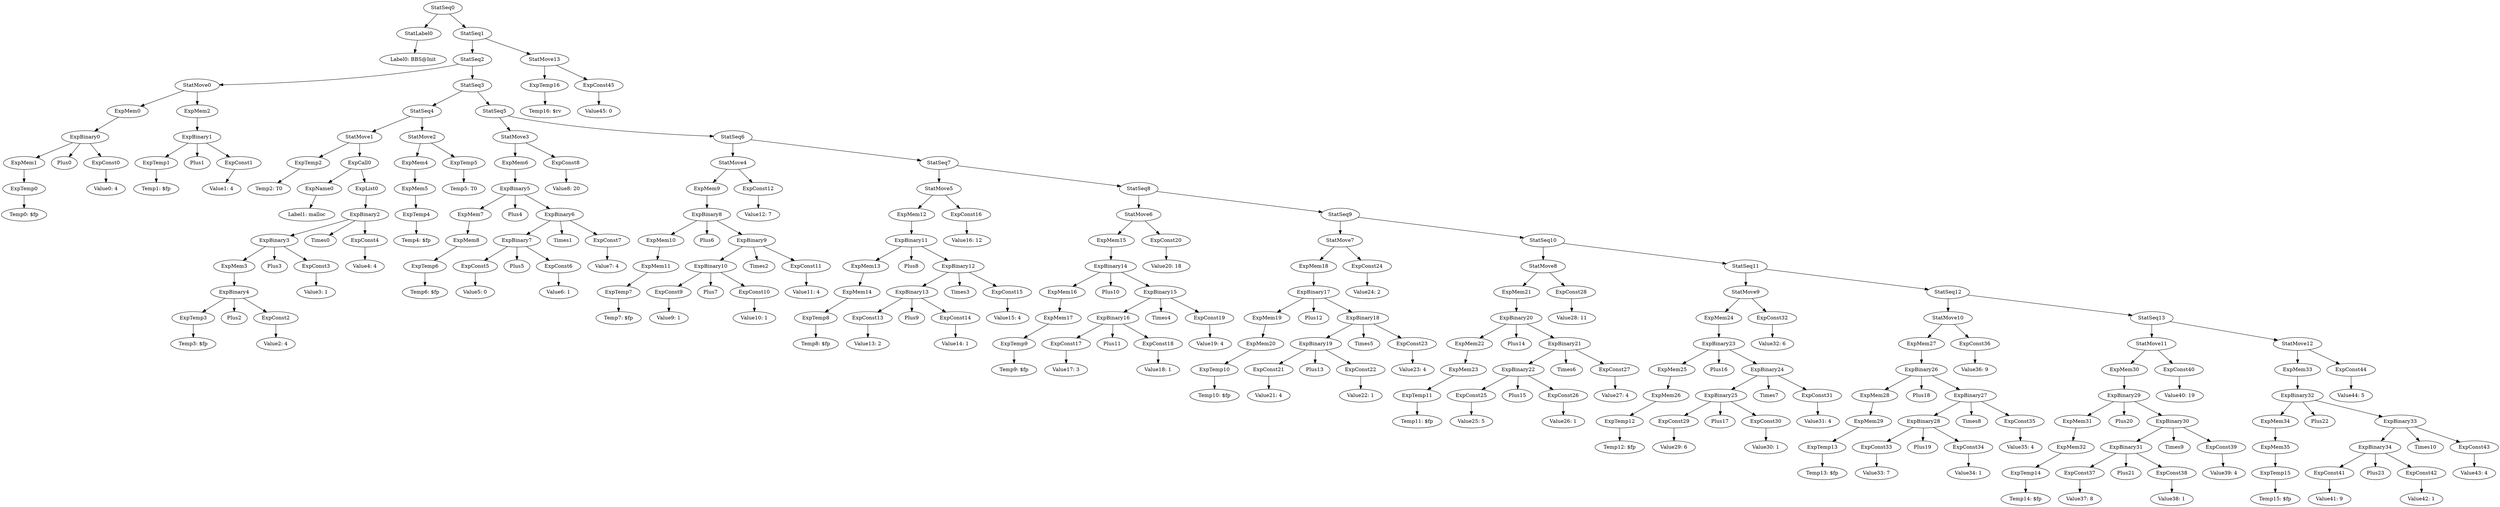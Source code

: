 digraph {
	ordering = out;
	ExpTemp16 -> "Temp16: $rv";
	ExpConst44 -> "Value44: 5";
	ExpBinary33 -> ExpBinary34;
	ExpBinary33 -> Times10;
	ExpBinary33 -> ExpConst43;
	ExpConst42 -> "Value42: 1";
	ExpBinary34 -> ExpConst41;
	ExpBinary34 -> Plus23;
	ExpBinary34 -> ExpConst42;
	ExpMem34 -> ExpMem35;
	ExpTemp15 -> "Temp15: $fp";
	ExpMem35 -> ExpTemp15;
	ExpConst40 -> "Value40: 19";
	ExpMem30 -> ExpBinary29;
	ExpConst39 -> "Value39: 4";
	ExpConst38 -> "Value38: 1";
	ExpMem31 -> ExpMem32;
	StatSeq12 -> StatMove10;
	StatSeq12 -> StatSeq13;
	ExpConst36 -> "Value36: 9";
	StatMove10 -> ExpMem27;
	StatMove10 -> ExpConst36;
	ExpConst34 -> "Value34: 1";
	ExpConst33 -> "Value33: 7";
	ExpBinary26 -> ExpMem28;
	ExpBinary26 -> Plus18;
	ExpBinary26 -> ExpBinary27;
	ExpMem29 -> ExpTemp13;
	ExpConst35 -> "Value35: 4";
	ExpTemp13 -> "Temp13: $fp";
	StatSeq11 -> StatMove9;
	StatSeq11 -> StatSeq12;
	StatMove9 -> ExpMem24;
	StatMove9 -> ExpConst32;
	ExpMem24 -> ExpBinary23;
	ExpBinary24 -> ExpBinary25;
	ExpBinary24 -> Times7;
	ExpBinary24 -> ExpConst31;
	ExpBinary25 -> ExpConst29;
	ExpBinary25 -> Plus17;
	ExpBinary25 -> ExpConst30;
	ExpConst29 -> "Value29: 6";
	ExpMem25 -> ExpMem26;
	ExpMem26 -> ExpTemp12;
	StatMove13 -> ExpTemp16;
	StatMove13 -> ExpConst45;
	StatSeq10 -> StatMove8;
	StatSeq10 -> StatSeq11;
	StatMove8 -> ExpMem21;
	StatMove8 -> ExpConst28;
	ExpBinary21 -> ExpBinary22;
	ExpBinary21 -> Times6;
	ExpBinary21 -> ExpConst27;
	ExpConst25 -> "Value25: 5";
	ExpBinary20 -> ExpMem22;
	ExpBinary20 -> Plus14;
	ExpBinary20 -> ExpBinary21;
	ExpMem22 -> ExpMem23;
	ExpMem23 -> ExpTemp11;
	ExpTemp11 -> "Temp11: $fp";
	StatSeq9 -> StatMove7;
	StatSeq9 -> StatSeq10;
	ExpBinary28 -> ExpConst33;
	ExpBinary28 -> Plus19;
	ExpBinary28 -> ExpConst34;
	ExpConst4 -> "Value4: 4";
	ExpConst24 -> "Value24: 2";
	StatMove3 -> ExpMem6;
	StatMove3 -> ExpConst8;
	ExpMem6 -> ExpBinary5;
	ExpBinary5 -> ExpMem7;
	ExpBinary5 -> Plus4;
	ExpBinary5 -> ExpBinary6;
	ExpTemp6 -> "Temp6: $fp";
	StatSeq3 -> StatSeq4;
	StatSeq3 -> StatSeq5;
	ExpConst15 -> "Value15: 4";
	ExpTemp4 -> "Temp4: $fp";
	ExpBinary27 -> ExpBinary28;
	ExpBinary27 -> Times8;
	ExpBinary27 -> ExpConst35;
	ExpList0 -> ExpBinary2;
	ExpConst16 -> "Value16: 12";
	ExpMem8 -> ExpTemp6;
	ExpBinary2 -> ExpBinary3;
	ExpBinary2 -> Times0;
	ExpBinary2 -> ExpConst4;
	ExpConst41 -> "Value41: 9";
	ExpBinary22 -> ExpConst25;
	ExpBinary22 -> Plus15;
	ExpBinary22 -> ExpConst26;
	StatLabel0 -> "Label0: BBS@Init";
	ExpMem5 -> ExpTemp4;
	ExpTemp12 -> "Temp12: $fp";
	ExpConst23 -> "Value23: 4";
	ExpConst7 -> "Value7: 4";
	ExpConst3 -> "Value3: 1";
	ExpConst17 -> "Value17: 3";
	ExpConst43 -> "Value43: 4";
	ExpMem16 -> ExpMem17;
	ExpBinary6 -> ExpBinary7;
	ExpBinary6 -> Times1;
	ExpBinary6 -> ExpConst7;
	ExpMem0 -> ExpBinary0;
	ExpMem3 -> ExpBinary4;
	StatMove0 -> ExpMem0;
	StatMove0 -> ExpMem2;
	ExpBinary31 -> ExpConst37;
	ExpBinary31 -> Plus21;
	ExpBinary31 -> ExpConst38;
	ExpBinary11 -> ExpMem13;
	ExpBinary11 -> Plus8;
	ExpBinary11 -> ExpBinary12;
	ExpMem4 -> ExpMem5;
	ExpBinary32 -> ExpMem34;
	ExpBinary32 -> Plus22;
	ExpBinary32 -> ExpBinary33;
	ExpBinary0 -> ExpMem1;
	ExpBinary0 -> Plus0;
	ExpBinary0 -> ExpConst0;
	ExpMem20 -> ExpTemp10;
	ExpConst0 -> "Value0: 4";
	ExpConst31 -> "Value31: 4";
	ExpMem1 -> ExpTemp0;
	ExpConst6 -> "Value6: 1";
	StatSeq13 -> StatMove11;
	StatSeq13 -> StatMove12;
	ExpMem9 -> ExpBinary8;
	ExpConst12 -> "Value12: 7";
	ExpConst32 -> "Value32: 6";
	ExpMem15 -> ExpBinary14;
	ExpTemp8 -> "Temp8: $fp";
	ExpBinary4 -> ExpTemp3;
	ExpBinary4 -> Plus2;
	ExpBinary4 -> ExpConst2;
	ExpTemp1 -> "Temp1: $fp";
	ExpConst22 -> "Value22: 1";
	ExpTemp3 -> "Temp3: $fp";
	ExpMem33 -> ExpBinary32;
	StatSeq8 -> StatMove6;
	StatSeq8 -> StatSeq9;
	ExpTemp0 -> "Temp0: $fp";
	ExpTemp7 -> "Temp7: $fp";
	ExpMem21 -> ExpBinary20;
	StatSeq0 -> StatLabel0;
	StatSeq0 -> StatSeq1;
	ExpConst5 -> "Value5: 0";
	ExpMem7 -> ExpMem8;
	ExpBinary3 -> ExpMem3;
	ExpBinary3 -> Plus3;
	ExpBinary3 -> ExpConst3;
	ExpConst26 -> "Value26: 1";
	ExpConst2 -> "Value2: 4";
	ExpConst1 -> "Value1: 4";
	StatMove1 -> ExpTemp2;
	StatMove1 -> ExpCall0;
	ExpMem13 -> ExpMem14;
	StatSeq2 -> StatMove0;
	StatSeq2 -> StatSeq3;
	ExpTemp2 -> "Temp2: T0";
	StatMove12 -> ExpMem33;
	StatMove12 -> ExpConst44;
	ExpTemp14 -> "Temp14: $fp";
	ExpConst19 -> "Value19: 4";
	ExpConst8 -> "Value8: 20";
	ExpName0 -> "Label1: malloc";
	ExpMem32 -> ExpTemp14;
	ExpMem14 -> ExpTemp8;
	StatSeq4 -> StatMove1;
	StatSeq4 -> StatMove2;
	StatSeq1 -> StatSeq2;
	StatSeq1 -> StatMove13;
	ExpMem2 -> ExpBinary1;
	ExpCall0 -> ExpName0;
	ExpCall0 -> ExpList0;
	StatMove11 -> ExpMem30;
	StatMove11 -> ExpConst40;
	ExpConst37 -> "Value37: 8";
	ExpMem11 -> ExpTemp7;
	ExpBinary18 -> ExpBinary19;
	ExpBinary18 -> Times5;
	ExpBinary18 -> ExpConst23;
	ExpBinary8 -> ExpMem10;
	ExpBinary8 -> Plus6;
	ExpBinary8 -> ExpBinary9;
	ExpBinary10 -> ExpConst9;
	ExpBinary10 -> Plus7;
	ExpBinary10 -> ExpConst10;
	ExpMem17 -> ExpTemp9;
	StatMove7 -> ExpMem18;
	StatMove7 -> ExpConst24;
	ExpBinary1 -> ExpTemp1;
	ExpBinary1 -> Plus1;
	ExpBinary1 -> ExpConst1;
	ExpConst10 -> "Value10: 1";
	ExpConst9 -> "Value9: 1";
	StatMove5 -> ExpMem12;
	StatMove5 -> ExpConst16;
	StatMove4 -> ExpMem9;
	StatMove4 -> ExpConst12;
	ExpBinary30 -> ExpBinary31;
	ExpBinary30 -> Times9;
	ExpBinary30 -> ExpConst39;
	ExpMem27 -> ExpBinary26;
	ExpBinary7 -> ExpConst5;
	ExpBinary7 -> Plus5;
	ExpBinary7 -> ExpConst6;
	ExpBinary9 -> ExpBinary10;
	ExpBinary9 -> Times2;
	ExpBinary9 -> ExpConst11;
	ExpTemp9 -> "Temp9: $fp";
	ExpConst11 -> "Value11: 4";
	StatSeq6 -> StatMove4;
	StatSeq6 -> StatSeq7;
	ExpConst13 -> "Value13: 2";
	ExpConst45 -> "Value45: 0";
	ExpBinary23 -> ExpMem25;
	ExpBinary23 -> Plus16;
	ExpBinary23 -> ExpBinary24;
	StatMove2 -> ExpMem4;
	StatMove2 -> ExpTemp5;
	ExpBinary13 -> ExpConst13;
	ExpBinary13 -> Plus9;
	ExpBinary13 -> ExpConst14;
	ExpConst20 -> "Value20: 18";
	ExpConst14 -> "Value14: 1";
	ExpConst18 -> "Value18: 1";
	ExpBinary12 -> ExpBinary13;
	ExpBinary12 -> Times3;
	ExpBinary12 -> ExpConst15;
	ExpConst27 -> "Value27: 4";
	StatSeq7 -> StatMove5;
	StatSeq7 -> StatSeq8;
	ExpMem12 -> ExpBinary11;
	ExpBinary29 -> ExpMem31;
	ExpBinary29 -> Plus20;
	ExpBinary29 -> ExpBinary30;
	StatSeq5 -> StatMove3;
	StatSeq5 -> StatSeq6;
	ExpBinary14 -> ExpMem16;
	ExpBinary14 -> Plus10;
	ExpBinary14 -> ExpBinary15;
	ExpConst28 -> "Value28: 11";
	ExpBinary16 -> ExpConst17;
	ExpBinary16 -> Plus11;
	ExpBinary16 -> ExpConst18;
	ExpBinary15 -> ExpBinary16;
	ExpBinary15 -> Times4;
	ExpBinary15 -> ExpConst19;
	ExpConst30 -> "Value30: 1";
	ExpMem10 -> ExpMem11;
	ExpTemp10 -> "Temp10: $fp";
	StatMove6 -> ExpMem15;
	StatMove6 -> ExpConst20;
	ExpMem19 -> ExpMem20;
	ExpTemp5 -> "Temp5: T0";
	ExpBinary17 -> ExpMem19;
	ExpBinary17 -> Plus12;
	ExpBinary17 -> ExpBinary18;
	ExpConst21 -> "Value21: 4";
	ExpMem28 -> ExpMem29;
	ExpBinary19 -> ExpConst21;
	ExpBinary19 -> Plus13;
	ExpBinary19 -> ExpConst22;
	ExpMem18 -> ExpBinary17;
}

